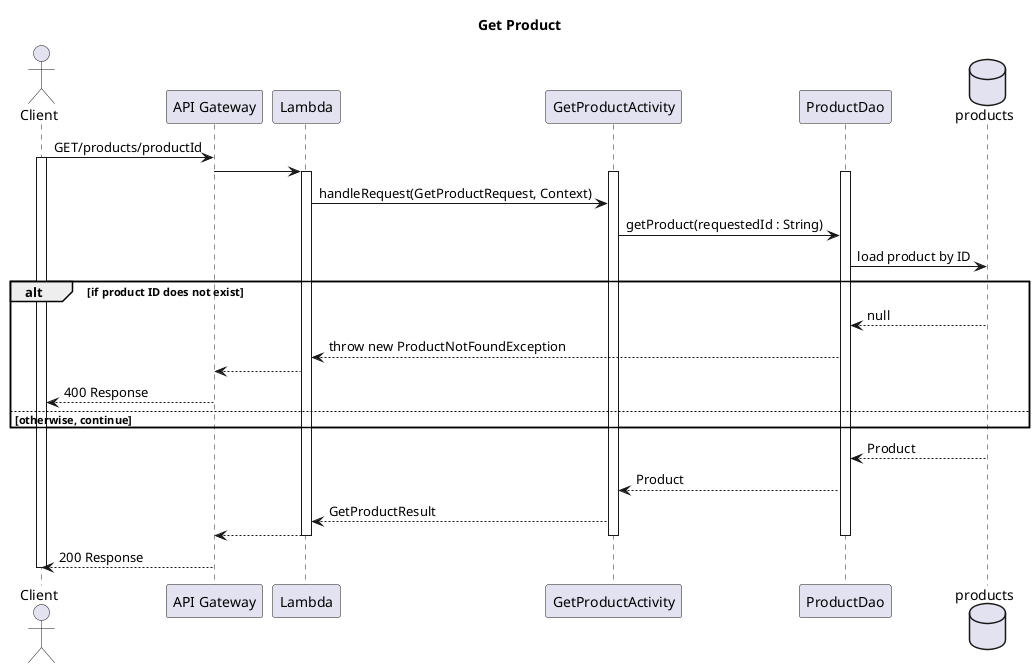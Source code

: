 @startuml
title Get Product

actor Client
participant "API Gateway" as APIGateway
participant Lambda
participant GetProductActivity
participant ProductDao
database products

Client -> APIGateway : GET/products/productId
activate Client
APIGateway -> Lambda
activate Lambda
activate GetProductActivity
activate ProductDao
Lambda -> GetProductActivity : handleRequest(GetProductRequest, Context)
GetProductActivity -> ProductDao : getProduct(requestedId : String)
ProductDao -> products : load product by ID

alt if product ID does not exist
 ProductDao <-- products : null
 Lambda <-- ProductDao : throw new ProductNotFoundException
 APIGateway <-- Lambda
 Client <-- APIGateway : 400 Response
else otherwise, continue
end

ProductDao <-- products : Product
GetProductActivity <-- ProductDao : Product
Lambda <-- GetProductActivity : GetProductResult
APIGateway <-- Lambda
deactivate ProductDao
deactivate GetProductActivity
deactivate Lambda
Client <-- APIGateway : 200 Response
deactivate Client
@enduml
